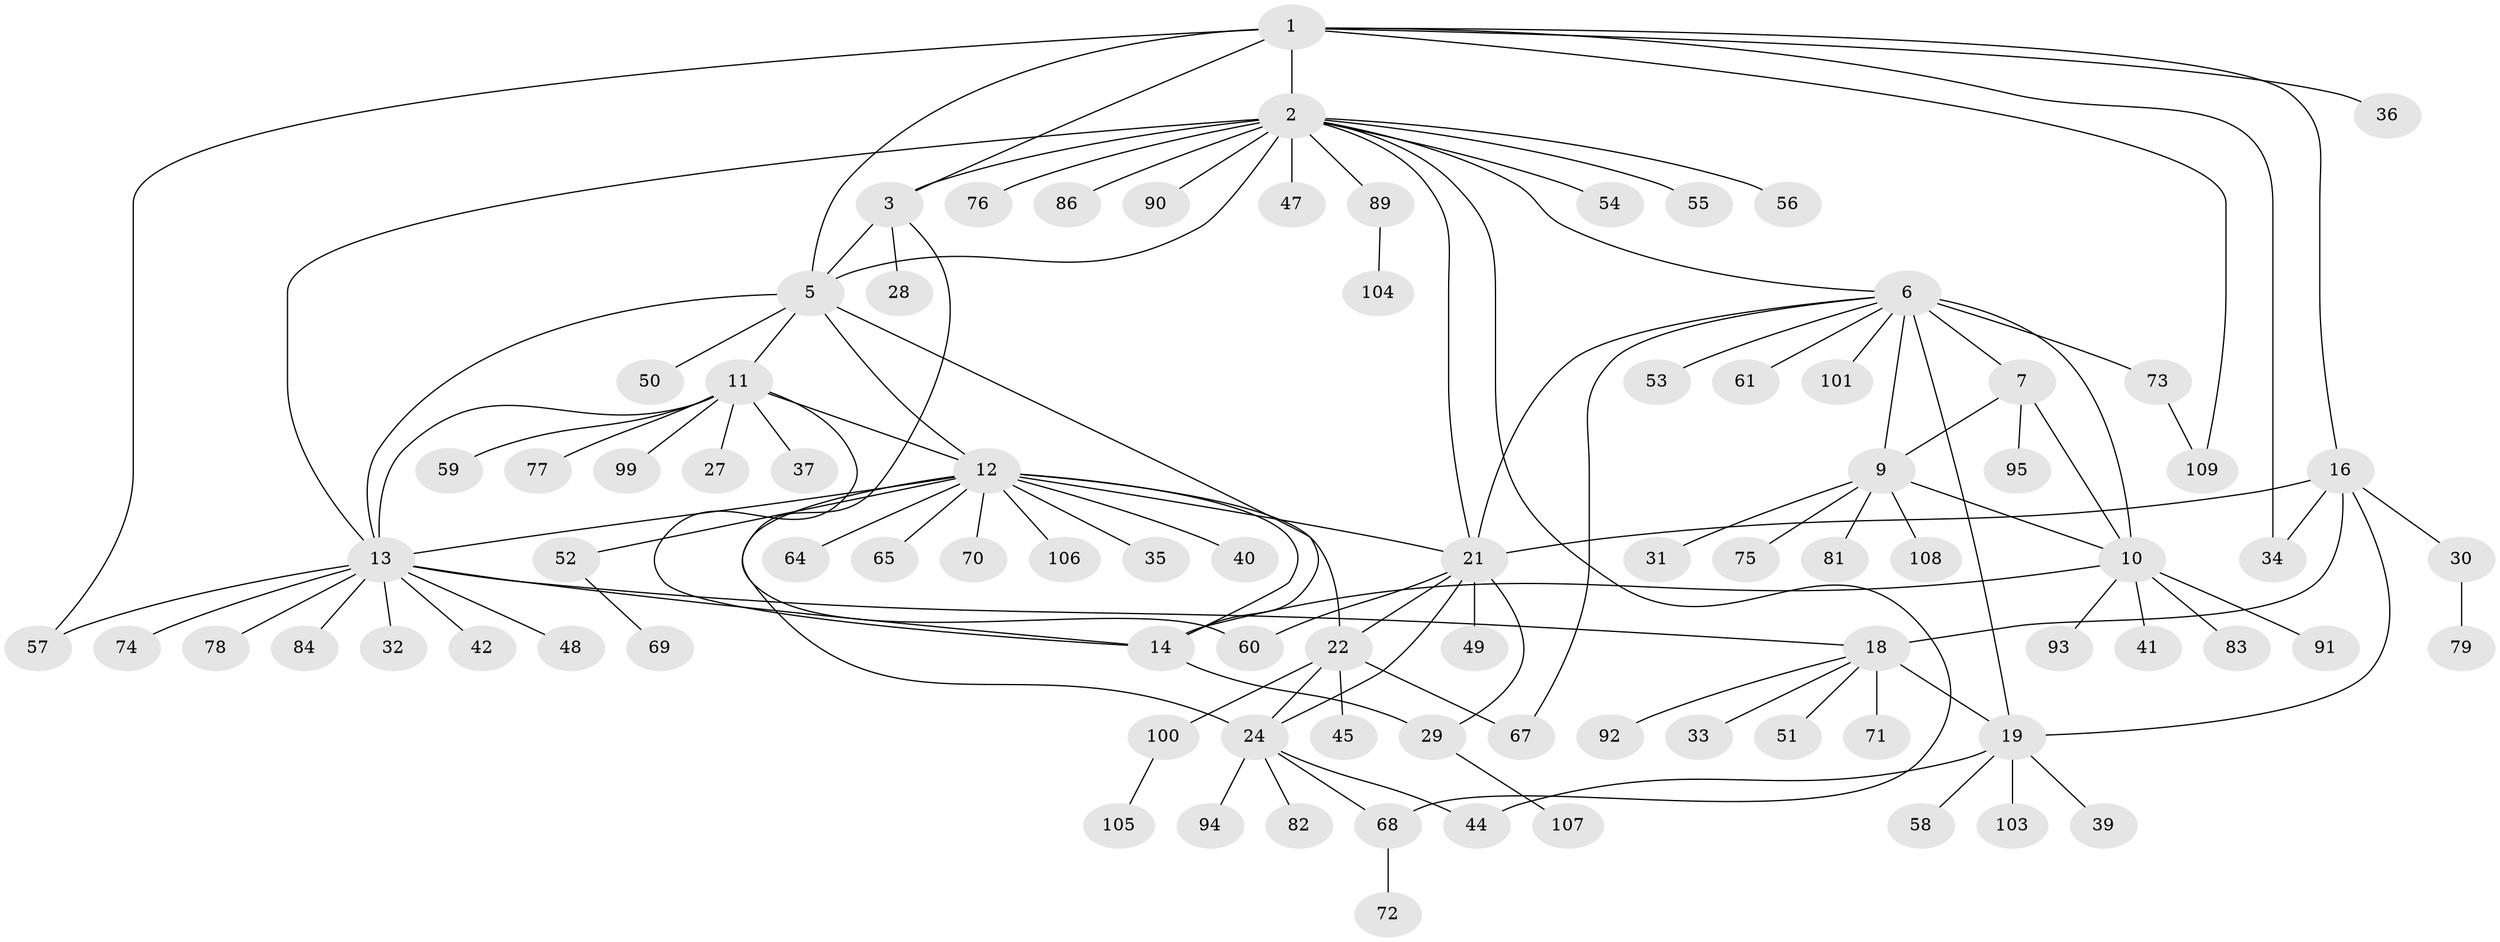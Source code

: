 // original degree distribution, {10: 0.02727272727272727, 9: 0.02727272727272727, 7: 0.02727272727272727, 11: 0.02727272727272727, 6: 0.03636363636363636, 5: 0.045454545454545456, 12: 0.00909090909090909, 13: 0.00909090909090909, 8: 0.01818181818181818, 1: 0.5909090909090909, 4: 0.00909090909090909, 3: 0.01818181818181818, 2: 0.15454545454545454}
// Generated by graph-tools (version 1.1) at 2025/42/03/06/25 10:42:12]
// undirected, 87 vertices, 117 edges
graph export_dot {
graph [start="1"]
  node [color=gray90,style=filled];
  1 [super="+46"];
  2 [super="+4"];
  3 [super="+97"];
  5 [super="+15"];
  6 [super="+8"];
  7;
  9 [super="+43"];
  10 [super="+26"];
  11 [super="+66"];
  12 [super="+23"];
  13 [super="+96"];
  14 [super="+80"];
  16 [super="+17"];
  18 [super="+20"];
  19 [super="+88"];
  21 [super="+102"];
  22 [super="+98"];
  24 [super="+25"];
  27;
  28;
  29 [super="+62"];
  30 [super="+38"];
  31;
  32;
  33;
  34;
  35;
  36;
  37;
  39;
  40;
  41;
  42;
  44 [super="+85"];
  45;
  47;
  48;
  49;
  50;
  51;
  52;
  53;
  54;
  55;
  56;
  57;
  58 [super="+63"];
  59;
  60;
  61;
  64;
  65;
  67;
  68 [super="+87"];
  69;
  70;
  71;
  72;
  73;
  74;
  75;
  76;
  77;
  78;
  79;
  81;
  82;
  83;
  84;
  86 [super="+110"];
  89;
  90;
  91;
  92;
  93;
  94;
  95;
  99;
  100;
  101;
  103;
  104;
  105;
  106;
  107;
  108;
  109;
  1 -- 2 [weight=2];
  1 -- 3;
  1 -- 5;
  1 -- 34;
  1 -- 36;
  1 -- 57;
  1 -- 109;
  1 -- 16;
  2 -- 3 [weight=2];
  2 -- 5 [weight=2];
  2 -- 21;
  2 -- 55;
  2 -- 56;
  2 -- 89;
  2 -- 90;
  2 -- 6;
  2 -- 76;
  2 -- 47;
  2 -- 54;
  2 -- 86;
  2 -- 13;
  2 -- 68;
  3 -- 5;
  3 -- 28;
  3 -- 60;
  5 -- 50;
  5 -- 11;
  5 -- 12;
  5 -- 13;
  5 -- 14;
  6 -- 7 [weight=2];
  6 -- 9 [weight=2];
  6 -- 10 [weight=2];
  6 -- 19;
  6 -- 21;
  6 -- 53;
  6 -- 61;
  6 -- 67;
  6 -- 73;
  6 -- 101;
  7 -- 9;
  7 -- 10;
  7 -- 95;
  9 -- 10;
  9 -- 31;
  9 -- 75;
  9 -- 81;
  9 -- 108;
  10 -- 14;
  10 -- 41;
  10 -- 83;
  10 -- 91;
  10 -- 93;
  11 -- 12;
  11 -- 13;
  11 -- 14;
  11 -- 27;
  11 -- 37;
  11 -- 59;
  11 -- 77;
  11 -- 99;
  12 -- 13;
  12 -- 14;
  12 -- 35;
  12 -- 40;
  12 -- 52;
  12 -- 64;
  12 -- 65;
  12 -- 70;
  12 -- 106;
  12 -- 21;
  12 -- 22;
  12 -- 24 [weight=2];
  13 -- 14;
  13 -- 32;
  13 -- 42;
  13 -- 48;
  13 -- 57;
  13 -- 74;
  13 -- 78;
  13 -- 84;
  13 -- 18;
  14 -- 29;
  16 -- 18 [weight=4];
  16 -- 19 [weight=2];
  16 -- 34;
  16 -- 21 [weight=2];
  16 -- 30;
  18 -- 19 [weight=2];
  18 -- 33;
  18 -- 71;
  18 -- 92;
  18 -- 51;
  19 -- 39;
  19 -- 58;
  19 -- 103;
  19 -- 44;
  21 -- 22;
  21 -- 24 [weight=2];
  21 -- 29;
  21 -- 49;
  21 -- 60;
  22 -- 24 [weight=2];
  22 -- 45;
  22 -- 67;
  22 -- 100;
  24 -- 82;
  24 -- 94;
  24 -- 68;
  24 -- 44;
  29 -- 107;
  30 -- 79;
  52 -- 69;
  68 -- 72;
  73 -- 109;
  89 -- 104;
  100 -- 105;
}
